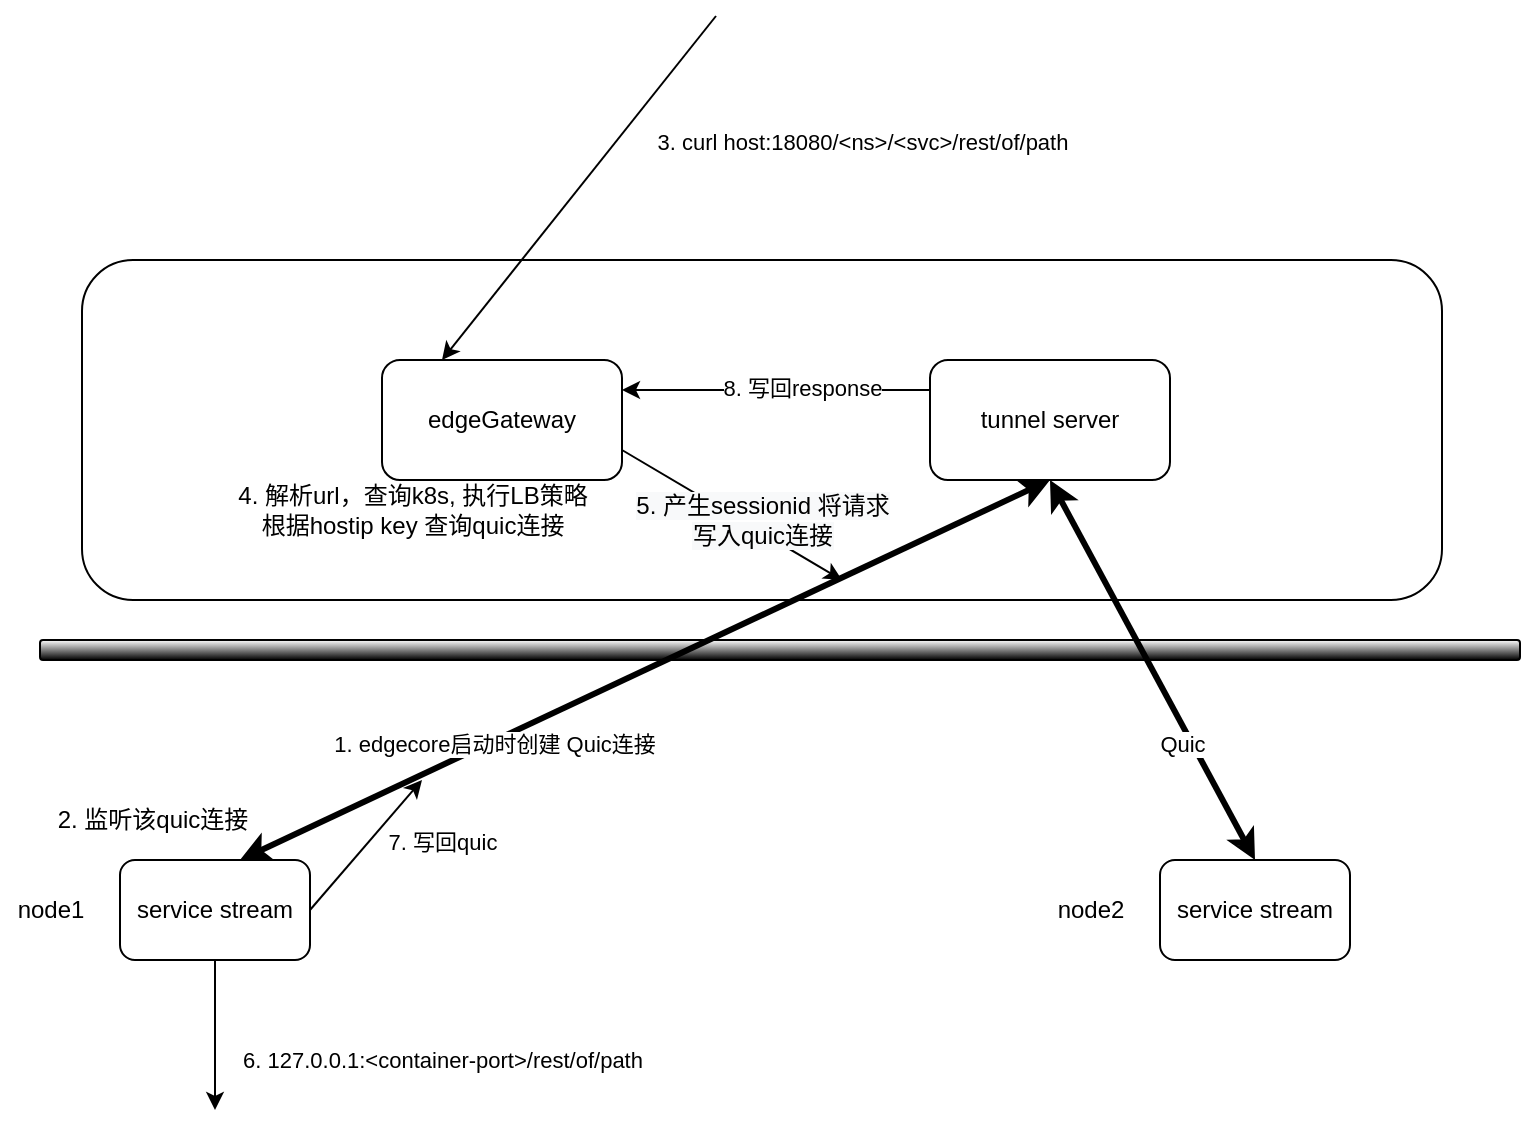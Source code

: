 <mxfile version="13.9.1" type="github" pages="2">
  <diagram id="e3kDFs8t1NA5hozapq4e" name="Page-1">
    <mxGraphModel dx="946" dy="623" grid="1" gridSize="10" guides="1" tooltips="1" connect="1" arrows="1" fold="1" page="1" pageScale="1" pageWidth="827" pageHeight="1169" math="0" shadow="0">
      <root>
        <mxCell id="0" />
        <mxCell id="1" parent="0" />
        <mxCell id="EseYH3Ga1ECSR6PqHBBf-1" value="" style="rounded=1;whiteSpace=wrap;html=1;" parent="1" vertex="1">
          <mxGeometry x="80" y="250" width="680" height="170" as="geometry" />
        </mxCell>
        <mxCell id="EseYH3Ga1ECSR6PqHBBf-2" value="edgeGateway" style="rounded=1;whiteSpace=wrap;html=1;" parent="1" vertex="1">
          <mxGeometry x="230" y="300" width="120" height="60" as="geometry" />
        </mxCell>
        <mxCell id="EseYH3Ga1ECSR6PqHBBf-3" value="tunnel server" style="rounded=1;whiteSpace=wrap;html=1;" parent="1" vertex="1">
          <mxGeometry x="504" y="300" width="120" height="60" as="geometry" />
        </mxCell>
        <mxCell id="EseYH3Ga1ECSR6PqHBBf-5" value="" style="rounded=1;whiteSpace=wrap;html=1;gradientColor=#000000;" parent="1" vertex="1">
          <mxGeometry x="59" y="440" width="740" height="10" as="geometry" />
        </mxCell>
        <mxCell id="EseYH3Ga1ECSR6PqHBBf-6" value="" style="edgeStyle=orthogonalEdgeStyle;rounded=0;orthogonalLoop=1;jettySize=auto;html=1;strokeWidth=1;" parent="1" source="EseYH3Ga1ECSR6PqHBBf-8" edge="1">
          <mxGeometry relative="1" as="geometry">
            <mxPoint x="146.5" y="675" as="targetPoint" />
          </mxGeometry>
        </mxCell>
        <mxCell id="EseYH3Ga1ECSR6PqHBBf-7" value="6. 127.0.0.1:&amp;lt;container-port&amp;gt;/rest/of/path" style="edgeLabel;html=1;align=center;verticalAlign=middle;resizable=0;points=[];" parent="EseYH3Ga1ECSR6PqHBBf-6" vertex="1" connectable="0">
          <mxGeometry x="-0.147" y="-1" relative="1" as="geometry">
            <mxPoint x="114.5" y="18" as="offset" />
          </mxGeometry>
        </mxCell>
        <mxCell id="EseYH3Ga1ECSR6PqHBBf-8" value="service stream" style="rounded=1;whiteSpace=wrap;html=1;strokeColor=#000000;" parent="1" vertex="1">
          <mxGeometry x="99" y="550" width="95" height="50" as="geometry" />
        </mxCell>
        <mxCell id="EseYH3Ga1ECSR6PqHBBf-9" value="node1" style="text;html=1;resizable=0;autosize=1;align=center;verticalAlign=middle;points=[];fillColor=none;strokeColor=none;rounded=0;" parent="1" vertex="1">
          <mxGeometry x="39" y="565" width="50" height="20" as="geometry" />
        </mxCell>
        <mxCell id="EseYH3Ga1ECSR6PqHBBf-12" value="service stream" style="rounded=1;whiteSpace=wrap;html=1;strokeColor=#000000;" parent="1" vertex="1">
          <mxGeometry x="619" y="550" width="95" height="50" as="geometry" />
        </mxCell>
        <mxCell id="EseYH3Ga1ECSR6PqHBBf-13" value="node2" style="text;html=1;resizable=0;autosize=1;align=center;verticalAlign=middle;points=[];fillColor=none;strokeColor=none;rounded=0;" parent="1" vertex="1">
          <mxGeometry x="559" y="565" width="50" height="20" as="geometry" />
        </mxCell>
        <mxCell id="EseYH3Ga1ECSR6PqHBBf-14" value="" style="endArrow=classic;startArrow=classic;html=1;strokeWidth=3;entryX=0.5;entryY=1;entryDx=0;entryDy=0;" parent="1" target="EseYH3Ga1ECSR6PqHBBf-3" edge="1">
          <mxGeometry width="50" height="50" relative="1" as="geometry">
            <mxPoint x="159" y="550" as="sourcePoint" />
            <mxPoint x="489" y="362" as="targetPoint" />
          </mxGeometry>
        </mxCell>
        <mxCell id="EseYH3Ga1ECSR6PqHBBf-15" value="1. edgecore启动时创建 Quic连接" style="edgeLabel;html=1;align=center;verticalAlign=middle;resizable=0;points=[];" parent="EseYH3Ga1ECSR6PqHBBf-14" vertex="1" connectable="0">
          <mxGeometry x="-0.378" y="-1" relative="1" as="geometry">
            <mxPoint as="offset" />
          </mxGeometry>
        </mxCell>
        <mxCell id="EseYH3Ga1ECSR6PqHBBf-18" value="" style="endArrow=classic;startArrow=classic;html=1;strokeWidth=3;exitX=0.5;exitY=0;exitDx=0;exitDy=0;entryX=0.5;entryY=1;entryDx=0;entryDy=0;" parent="1" source="EseYH3Ga1ECSR6PqHBBf-12" target="EseYH3Ga1ECSR6PqHBBf-3" edge="1">
          <mxGeometry width="50" height="50" relative="1" as="geometry">
            <mxPoint x="406.5" y="560" as="sourcePoint" />
            <mxPoint x="489" y="360" as="targetPoint" />
          </mxGeometry>
        </mxCell>
        <mxCell id="EseYH3Ga1ECSR6PqHBBf-19" value="Quic" style="edgeLabel;html=1;align=center;verticalAlign=middle;resizable=0;points=[];" parent="EseYH3Ga1ECSR6PqHBBf-18" vertex="1" connectable="0">
          <mxGeometry x="-0.339" y="3" relative="1" as="geometry">
            <mxPoint y="3" as="offset" />
          </mxGeometry>
        </mxCell>
        <mxCell id="EseYH3Ga1ECSR6PqHBBf-25" value="" style="endArrow=classic;html=1;strokeWidth=1;exitX=0.5;exitY=0.975;exitDx=0;exitDy=0;exitPerimeter=0;entryX=0.25;entryY=0;entryDx=0;entryDy=0;" parent="1" target="EseYH3Ga1ECSR6PqHBBf-2" edge="1">
          <mxGeometry width="50" height="50" relative="1" as="geometry">
            <mxPoint x="397" y="128" as="sourcePoint" />
            <mxPoint x="149" y="110" as="targetPoint" />
          </mxGeometry>
        </mxCell>
        <mxCell id="EseYH3Ga1ECSR6PqHBBf-37" value="3. curl host:18080/&amp;lt;ns&amp;gt;/&amp;lt;svc&amp;gt;/rest/of/path" style="edgeLabel;html=1;align=center;verticalAlign=middle;resizable=0;points=[];" parent="EseYH3Ga1ECSR6PqHBBf-25" vertex="1" connectable="0">
          <mxGeometry x="-0.442" y="2" relative="1" as="geometry">
            <mxPoint x="109.44" y="13.04" as="offset" />
          </mxGeometry>
        </mxCell>
        <mxCell id="EseYH3Ga1ECSR6PqHBBf-31" value="2. 监听该quic连接" style="text;html=1;resizable=0;autosize=1;align=center;verticalAlign=middle;points=[];fillColor=none;strokeColor=none;rounded=0;labelBackgroundColor=none;" parent="1" vertex="1">
          <mxGeometry x="60" y="520" width="110" height="20" as="geometry" />
        </mxCell>
        <mxCell id="EseYH3Ga1ECSR6PqHBBf-33" value="" style="endArrow=classic;html=1;strokeWidth=1;exitX=1;exitY=0.5;exitDx=0;exitDy=0;" parent="1" source="EseYH3Ga1ECSR6PqHBBf-8" edge="1">
          <mxGeometry width="50" height="50" relative="1" as="geometry">
            <mxPoint x="200" y="570" as="sourcePoint" />
            <mxPoint x="250" y="510" as="targetPoint" />
          </mxGeometry>
        </mxCell>
        <mxCell id="EseYH3Ga1ECSR6PqHBBf-43" value="7. 写回quic" style="edgeLabel;html=1;align=center;verticalAlign=middle;resizable=0;points=[];" parent="EseYH3Ga1ECSR6PqHBBf-33" vertex="1" connectable="0">
          <mxGeometry x="0.042" relative="1" as="geometry">
            <mxPoint x="36.63" y="-0.91" as="offset" />
          </mxGeometry>
        </mxCell>
        <mxCell id="EseYH3Ga1ECSR6PqHBBf-38" value="4. 解析url，查询k8s, 执行LB策略&lt;br&gt;根据hostip key 查询quic连接" style="text;html=1;resizable=0;autosize=1;align=center;verticalAlign=middle;points=[];fillColor=none;strokeColor=none;rounded=0;" parent="1" vertex="1">
          <mxGeometry x="150" y="360" width="190" height="30" as="geometry" />
        </mxCell>
        <mxCell id="EseYH3Ga1ECSR6PqHBBf-40" value="" style="endArrow=classic;html=1;strokeWidth=1;exitX=1;exitY=0.75;exitDx=0;exitDy=0;" parent="1" source="EseYH3Ga1ECSR6PqHBBf-2" edge="1">
          <mxGeometry width="50" height="50" relative="1" as="geometry">
            <mxPoint x="204" y="585" as="sourcePoint" />
            <mxPoint x="460" y="410" as="targetPoint" />
          </mxGeometry>
        </mxCell>
        <mxCell id="EseYH3Ga1ECSR6PqHBBf-42" value="&lt;span style=&quot;font-size: 12px ; background-color: rgb(248 , 249 , 250)&quot;&gt;5. 产生sessionid 将请求&lt;/span&gt;&lt;br style=&quot;font-size: 12px ; background-color: rgb(248 , 249 , 250)&quot;&gt;&lt;span style=&quot;font-size: 12px ; background-color: rgb(248 , 249 , 250)&quot;&gt;写入quic连接&lt;/span&gt;" style="edgeLabel;html=1;align=center;verticalAlign=middle;resizable=0;points=[];" parent="EseYH3Ga1ECSR6PqHBBf-40" vertex="1" connectable="0">
          <mxGeometry x="0.02" y="-2" relative="1" as="geometry">
            <mxPoint x="15.06" as="offset" />
          </mxGeometry>
        </mxCell>
        <mxCell id="EseYH3Ga1ECSR6PqHBBf-44" value="" style="endArrow=classic;html=1;strokeWidth=1;exitX=0;exitY=0.25;exitDx=0;exitDy=0;entryX=1;entryY=0.25;entryDx=0;entryDy=0;" parent="1" source="EseYH3Ga1ECSR6PqHBBf-3" target="EseYH3Ga1ECSR6PqHBBf-2" edge="1">
          <mxGeometry width="50" height="50" relative="1" as="geometry">
            <mxPoint x="204" y="585" as="sourcePoint" />
            <mxPoint x="260" y="520" as="targetPoint" />
          </mxGeometry>
        </mxCell>
        <mxCell id="EseYH3Ga1ECSR6PqHBBf-45" value="8. 写回response" style="edgeLabel;html=1;align=center;verticalAlign=middle;resizable=0;points=[];" parent="EseYH3Ga1ECSR6PqHBBf-44" vertex="1" connectable="0">
          <mxGeometry x="0.042" relative="1" as="geometry">
            <mxPoint x="16.0" y="-0.91" as="offset" />
          </mxGeometry>
        </mxCell>
      </root>
    </mxGraphModel>
  </diagram>
  <diagram id="USa6_3r1vDkGLewsqTKD" name="Page-2">
    <mxGraphModel dx="946" dy="623" grid="1" gridSize="10" guides="1" tooltips="1" connect="1" arrows="1" fold="1" page="1" pageScale="1" pageWidth="827" pageHeight="1169" math="0" shadow="0">
      <root>
        <mxCell id="dg1-1N98U26iSnXzxUXa-0" />
        <mxCell id="dg1-1N98U26iSnXzxUXa-1" parent="dg1-1N98U26iSnXzxUXa-0" />
        <mxCell id="dg1-1N98U26iSnXzxUXa-2" value="&lt;span&gt;EdgeGateway&lt;/span&gt;" style="rounded=1;whiteSpace=wrap;html=1;" vertex="1" parent="dg1-1N98U26iSnXzxUXa-1">
          <mxGeometry x="170" y="250" width="460" height="170" as="geometry" />
        </mxCell>
        <mxCell id="dg1-1N98U26iSnXzxUXa-5" value="" style="rounded=1;whiteSpace=wrap;html=1;gradientColor=#000000;" vertex="1" parent="dg1-1N98U26iSnXzxUXa-1">
          <mxGeometry x="59" y="440" width="740" height="10" as="geometry" />
        </mxCell>
        <mxCell id="dg1-1N98U26iSnXzxUXa-6" value="" style="edgeStyle=orthogonalEdgeStyle;rounded=0;orthogonalLoop=1;jettySize=auto;html=1;strokeWidth=1;" edge="1" parent="dg1-1N98U26iSnXzxUXa-1" source="dg1-1N98U26iSnXzxUXa-8">
          <mxGeometry relative="1" as="geometry">
            <mxPoint x="146.5" y="675" as="targetPoint" />
          </mxGeometry>
        </mxCell>
        <mxCell id="dg1-1N98U26iSnXzxUXa-7" value="6. 127.0.0.1:&amp;lt;container-port&amp;gt;/rest/of/path" style="edgeLabel;html=1;align=center;verticalAlign=middle;resizable=0;points=[];" vertex="1" connectable="0" parent="dg1-1N98U26iSnXzxUXa-6">
          <mxGeometry x="-0.147" y="-1" relative="1" as="geometry">
            <mxPoint x="114.5" y="18" as="offset" />
          </mxGeometry>
        </mxCell>
        <mxCell id="dg1-1N98U26iSnXzxUXa-8" value="service stream" style="rounded=1;whiteSpace=wrap;html=1;strokeColor=#000000;" vertex="1" parent="dg1-1N98U26iSnXzxUXa-1">
          <mxGeometry x="99" y="550" width="95" height="50" as="geometry" />
        </mxCell>
        <mxCell id="dg1-1N98U26iSnXzxUXa-9" value="node1" style="text;html=1;resizable=0;autosize=1;align=center;verticalAlign=middle;points=[];fillColor=none;strokeColor=none;rounded=0;" vertex="1" parent="dg1-1N98U26iSnXzxUXa-1">
          <mxGeometry x="39" y="565" width="50" height="20" as="geometry" />
        </mxCell>
        <mxCell id="dg1-1N98U26iSnXzxUXa-10" value="service stream" style="rounded=1;whiteSpace=wrap;html=1;strokeColor=#000000;" vertex="1" parent="dg1-1N98U26iSnXzxUXa-1">
          <mxGeometry x="619" y="550" width="95" height="50" as="geometry" />
        </mxCell>
        <mxCell id="dg1-1N98U26iSnXzxUXa-11" value="node2" style="text;html=1;resizable=0;autosize=1;align=center;verticalAlign=middle;points=[];fillColor=none;strokeColor=none;rounded=0;" vertex="1" parent="dg1-1N98U26iSnXzxUXa-1">
          <mxGeometry x="559" y="565" width="50" height="20" as="geometry" />
        </mxCell>
        <mxCell id="dg1-1N98U26iSnXzxUXa-12" value="" style="endArrow=classic;startArrow=classic;html=1;strokeWidth=3;entryX=0.5;entryY=1;entryDx=0;entryDy=0;" edge="1" parent="dg1-1N98U26iSnXzxUXa-1" target="dg1-1N98U26iSnXzxUXa-2">
          <mxGeometry width="50" height="50" relative="1" as="geometry">
            <mxPoint x="159" y="550" as="sourcePoint" />
            <mxPoint x="564" y="360" as="targetPoint" />
          </mxGeometry>
        </mxCell>
        <mxCell id="dg1-1N98U26iSnXzxUXa-13" value="1. edgecore启动时创建 WebSocket连接" style="edgeLabel;html=1;align=center;verticalAlign=middle;resizable=0;points=[];" vertex="1" connectable="0" parent="dg1-1N98U26iSnXzxUXa-12">
          <mxGeometry x="-0.378" y="-1" relative="1" as="geometry">
            <mxPoint as="offset" />
          </mxGeometry>
        </mxCell>
        <mxCell id="dg1-1N98U26iSnXzxUXa-14" value="" style="endArrow=classic;startArrow=classic;html=1;strokeWidth=3;exitX=0.5;exitY=0;exitDx=0;exitDy=0;entryX=0.5;entryY=1;entryDx=0;entryDy=0;" edge="1" parent="dg1-1N98U26iSnXzxUXa-1" source="dg1-1N98U26iSnXzxUXa-10" target="dg1-1N98U26iSnXzxUXa-2">
          <mxGeometry width="50" height="50" relative="1" as="geometry">
            <mxPoint x="406.5" y="560" as="sourcePoint" />
            <mxPoint x="564" y="360" as="targetPoint" />
          </mxGeometry>
        </mxCell>
        <mxCell id="dg1-1N98U26iSnXzxUXa-15" value="WebSocket" style="edgeLabel;html=1;align=center;verticalAlign=middle;resizable=0;points=[];" vertex="1" connectable="0" parent="dg1-1N98U26iSnXzxUXa-14">
          <mxGeometry x="-0.339" y="3" relative="1" as="geometry">
            <mxPoint y="3" as="offset" />
          </mxGeometry>
        </mxCell>
        <mxCell id="dg1-1N98U26iSnXzxUXa-16" value="" style="endArrow=classic;html=1;strokeWidth=1;exitX=0.5;exitY=0.975;exitDx=0;exitDy=0;exitPerimeter=0;" edge="1" parent="dg1-1N98U26iSnXzxUXa-1">
          <mxGeometry width="50" height="50" relative="1" as="geometry">
            <mxPoint x="397" y="128" as="sourcePoint" />
            <mxPoint x="399" y="240" as="targetPoint" />
          </mxGeometry>
        </mxCell>
        <mxCell id="dg1-1N98U26iSnXzxUXa-17" value="3. curl host:18080/&amp;lt;ns&amp;gt;/&amp;lt;svc&amp;gt;/rest/of/path" style="edgeLabel;html=1;align=center;verticalAlign=middle;resizable=0;points=[];" vertex="1" connectable="0" parent="dg1-1N98U26iSnXzxUXa-16">
          <mxGeometry x="-0.442" y="2" relative="1" as="geometry">
            <mxPoint x="109.44" y="13.04" as="offset" />
          </mxGeometry>
        </mxCell>
        <mxCell id="dg1-1N98U26iSnXzxUXa-18" value="2. 监听该wss" style="text;html=1;resizable=0;autosize=1;align=center;verticalAlign=middle;points=[];fillColor=none;strokeColor=none;rounded=0;labelBackgroundColor=none;" vertex="1" parent="dg1-1N98U26iSnXzxUXa-1">
          <mxGeometry x="70" y="520" width="90" height="20" as="geometry" />
        </mxCell>
        <mxCell id="dg1-1N98U26iSnXzxUXa-19" value="" style="endArrow=classic;html=1;strokeWidth=1;exitX=1;exitY=0.5;exitDx=0;exitDy=0;" edge="1" parent="dg1-1N98U26iSnXzxUXa-1" source="dg1-1N98U26iSnXzxUXa-8">
          <mxGeometry width="50" height="50" relative="1" as="geometry">
            <mxPoint x="200" y="570" as="sourcePoint" />
            <mxPoint x="250" y="510" as="targetPoint" />
          </mxGeometry>
        </mxCell>
        <mxCell id="dg1-1N98U26iSnXzxUXa-20" value="7. 写回wss" style="edgeLabel;html=1;align=center;verticalAlign=middle;resizable=0;points=[];" vertex="1" connectable="0" parent="dg1-1N98U26iSnXzxUXa-19">
          <mxGeometry x="0.042" relative="1" as="geometry">
            <mxPoint x="36.63" y="-0.91" as="offset" />
          </mxGeometry>
        </mxCell>
      </root>
    </mxGraphModel>
  </diagram>
</mxfile>
